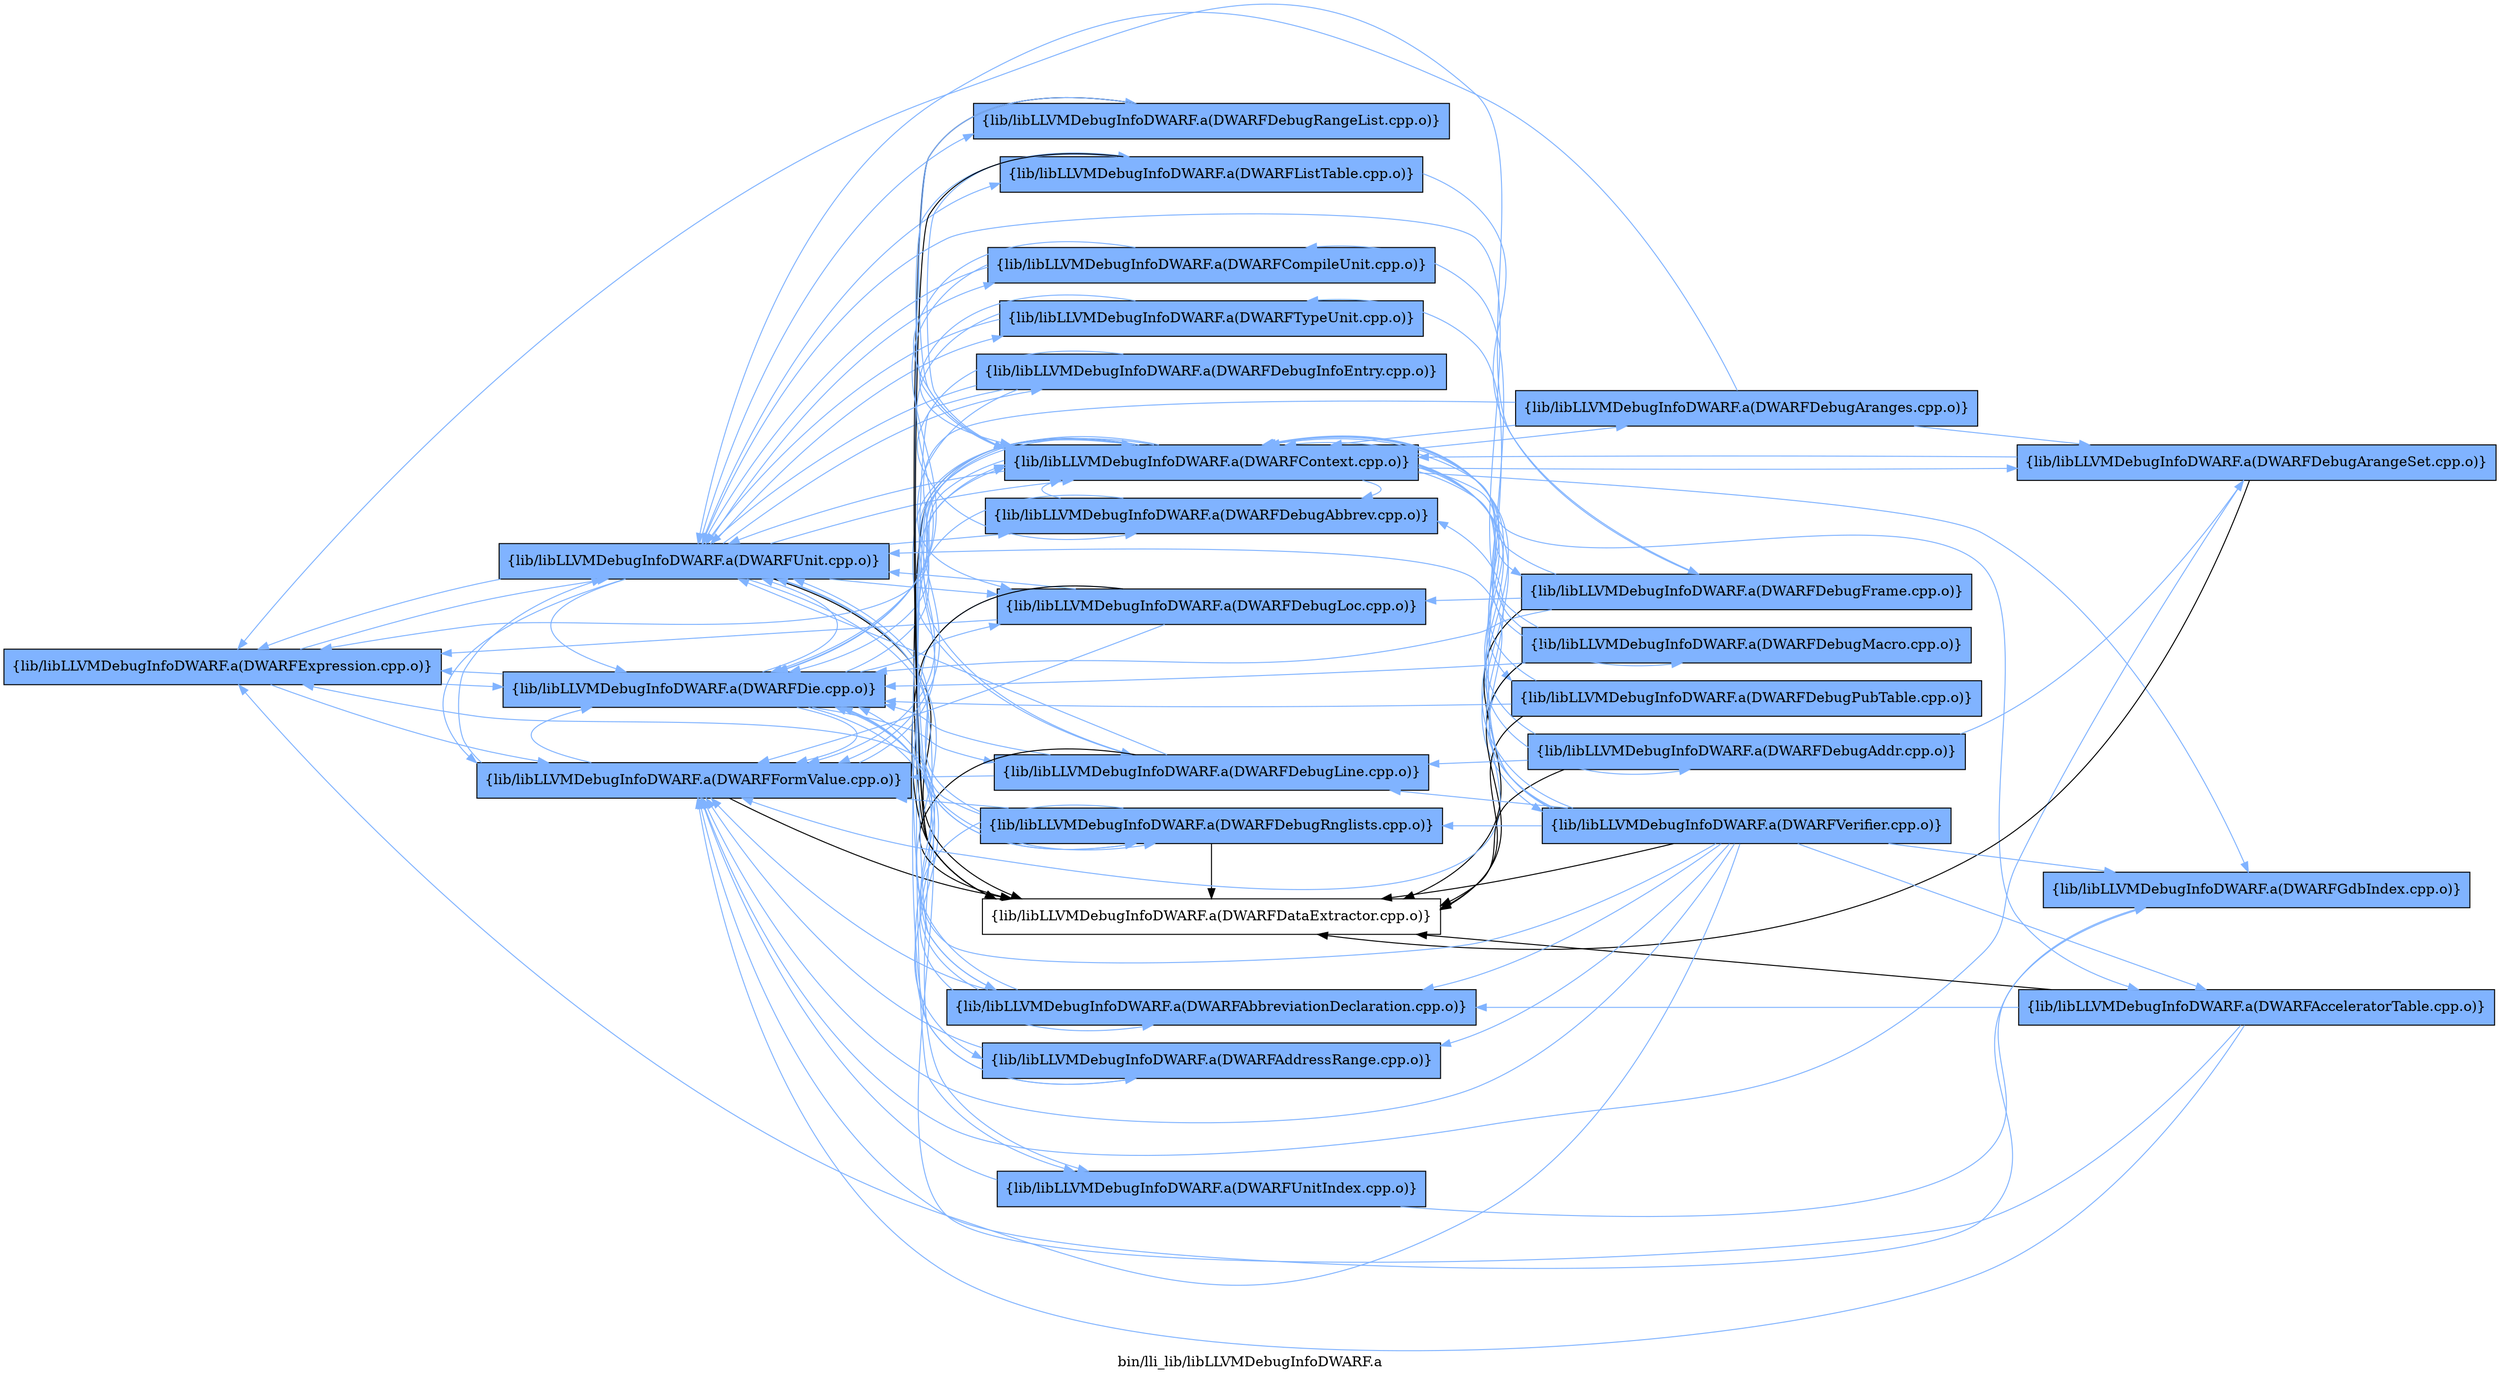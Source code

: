 digraph "bin/lli_lib/libLLVMDebugInfoDWARF.a" {
	label="bin/lli_lib/libLLVMDebugInfoDWARF.a";
	rankdir=LR;
	{ rank=same; Node0x55e6c7e09738;  }
	{ rank=same; Node0x55e6c7e09e18; Node0x55e6c7e019e8; Node0x55e6c7e27508;  }
	{ rank=same; Node0x55e6c7e07ac8; Node0x55e6c7e05278; Node0x55e6c7e05a98; Node0x55e6c7e01da8; Node0x55e6c7e0b038; Node0x55e6c7e02348; Node0x55e6c7e09788; Node0x55e6c7e04788; Node0x55e6c7e06088; Node0x55e6c7e031f8; Node0x55e6c7e02ca8; Node0x55e6c7e015d8; Node0x55e6c7e28db8; Node0x55e6c7e28728;  }

	Node0x55e6c7e09738 [shape=record,shape=box,group=1,style=filled,fillcolor="0.600000 0.5 1",label="{lib/libLLVMDebugInfoDWARF.a(DWARFExpression.cpp.o)}"];
	Node0x55e6c7e09738 -> Node0x55e6c7e09e18[color="0.600000 0.5 1"];
	Node0x55e6c7e09738 -> Node0x55e6c7e019e8[color="0.600000 0.5 1"];
	Node0x55e6c7e09738 -> Node0x55e6c7e27508[color="0.600000 0.5 1"];
	Node0x55e6c7e09e18 [shape=record,shape=box,group=1,style=filled,fillcolor="0.600000 0.5 1",label="{lib/libLLVMDebugInfoDWARF.a(DWARFDie.cpp.o)}"];
	Node0x55e6c7e09e18 -> Node0x55e6c7e09738[color="0.600000 0.5 1"];
	Node0x55e6c7e09e18 -> Node0x55e6c7e07ac8[color="0.600000 0.5 1"];
	Node0x55e6c7e09e18 -> Node0x55e6c7e05278[color="0.600000 0.5 1"];
	Node0x55e6c7e09e18 -> Node0x55e6c7e05a98[color="0.600000 0.5 1"];
	Node0x55e6c7e09e18 -> Node0x55e6c7e01da8[color="0.600000 0.5 1"];
	Node0x55e6c7e09e18 -> Node0x55e6c7e0b038[color="0.600000 0.5 1"];
	Node0x55e6c7e09e18 -> Node0x55e6c7e019e8[color="0.600000 0.5 1"];
	Node0x55e6c7e09e18 -> Node0x55e6c7e27508[color="0.600000 0.5 1"];
	Node0x55e6c7e019e8 [shape=record,shape=box,group=1,style=filled,fillcolor="0.600000 0.5 1",label="{lib/libLLVMDebugInfoDWARF.a(DWARFFormValue.cpp.o)}"];
	Node0x55e6c7e019e8 -> Node0x55e6c7e09e18[color="0.600000 0.5 1"];
	Node0x55e6c7e019e8 -> Node0x55e6c7e05278[color="0.600000 0.5 1"];
	Node0x55e6c7e019e8 -> Node0x55e6c7e02348;
	Node0x55e6c7e019e8 -> Node0x55e6c7e27508[color="0.600000 0.5 1"];
	Node0x55e6c7e27508 [shape=record,shape=box,group=1,style=filled,fillcolor="0.600000 0.5 1",label="{lib/libLLVMDebugInfoDWARF.a(DWARFUnit.cpp.o)}"];
	Node0x55e6c7e27508 -> Node0x55e6c7e09738[color="0.600000 0.5 1"];
	Node0x55e6c7e27508 -> Node0x55e6c7e09e18[color="0.600000 0.5 1"];
	Node0x55e6c7e27508 -> Node0x55e6c7e05278[color="0.600000 0.5 1"];
	Node0x55e6c7e27508 -> Node0x55e6c7e05a98[color="0.600000 0.5 1"];
	Node0x55e6c7e27508 -> Node0x55e6c7e02348;
	Node0x55e6c7e27508 -> Node0x55e6c7e09788[color="0.600000 0.5 1"];
	Node0x55e6c7e27508 -> Node0x55e6c7e04788[color="0.600000 0.5 1"];
	Node0x55e6c7e27508 -> Node0x55e6c7e06088[color="0.600000 0.5 1"];
	Node0x55e6c7e27508 -> Node0x55e6c7e019e8[color="0.600000 0.5 1"];
	Node0x55e6c7e27508 -> Node0x55e6c7e031f8[color="0.600000 0.5 1"];
	Node0x55e6c7e27508 -> Node0x55e6c7e02ca8[color="0.600000 0.5 1"];
	Node0x55e6c7e27508 -> Node0x55e6c7e015d8[color="0.600000 0.5 1"];
	Node0x55e6c7e27508 -> Node0x55e6c7e28db8[color="0.600000 0.5 1"];
	Node0x55e6c7e27508 -> Node0x55e6c7e28728[color="0.600000 0.5 1"];
	Node0x55e6c7e07ac8 [shape=record,shape=box,group=1,style=filled,fillcolor="0.600000 0.5 1",label="{lib/libLLVMDebugInfoDWARF.a(DWARFAbbreviationDeclaration.cpp.o)}"];
	Node0x55e6c7e07ac8 -> Node0x55e6c7e09e18[color="0.600000 0.5 1"];
	Node0x55e6c7e07ac8 -> Node0x55e6c7e019e8[color="0.600000 0.5 1"];
	Node0x55e6c7e07ac8 -> Node0x55e6c7e27508[color="0.600000 0.5 1"];
	Node0x55e6c7e05278 [shape=record,shape=box,group=1,style=filled,fillcolor="0.600000 0.5 1",label="{lib/libLLVMDebugInfoDWARF.a(DWARFContext.cpp.o)}"];
	Node0x55e6c7e05278 -> Node0x55e6c7e09738[color="0.600000 0.5 1"];
	Node0x55e6c7e05278 -> Node0x55e6c7e09e18[color="0.600000 0.5 1"];
	Node0x55e6c7e05278 -> Node0x55e6c7e05a98[color="0.600000 0.5 1"];
	Node0x55e6c7e05278 -> Node0x55e6c7e02348;
	Node0x55e6c7e05278 -> Node0x55e6c7e03978[color="0.600000 0.5 1"];
	Node0x55e6c7e05278 -> Node0x55e6c7e038d8[color="0.600000 0.5 1"];
	Node0x55e6c7e05278 -> Node0x55e6c7e09b48[color="0.600000 0.5 1"];
	Node0x55e6c7e05278 -> Node0x55e6c7e09d28[color="0.600000 0.5 1"];
	Node0x55e6c7e05278 -> Node0x55e6c7e09788[color="0.600000 0.5 1"];
	Node0x55e6c7e05278 -> Node0x55e6c7e0b038[color="0.600000 0.5 1"];
	Node0x55e6c7e05278 -> Node0x55e6c7e04a58[color="0.600000 0.5 1"];
	Node0x55e6c7e05278 -> Node0x55e6c7e04788[color="0.600000 0.5 1"];
	Node0x55e6c7e05278 -> Node0x55e6c7e06218[color="0.600000 0.5 1"];
	Node0x55e6c7e05278 -> Node0x55e6c7e06088[color="0.600000 0.5 1"];
	Node0x55e6c7e05278 -> Node0x55e6c7e05408[color="0.600000 0.5 1"];
	Node0x55e6c7e05278 -> Node0x55e6c7e019e8[color="0.600000 0.5 1"];
	Node0x55e6c7e05278 -> Node0x55e6c7e036a8[color="0.600000 0.5 1"];
	Node0x55e6c7e05278 -> Node0x55e6c7e031f8[color="0.600000 0.5 1"];
	Node0x55e6c7e05278 -> Node0x55e6c7e02ca8[color="0.600000 0.5 1"];
	Node0x55e6c7e05278 -> Node0x55e6c7e27508[color="0.600000 0.5 1"];
	Node0x55e6c7e05278 -> Node0x55e6c7e02bb8[color="0.600000 0.5 1"];
	Node0x55e6c7e05a98 [shape=record,shape=box,group=1,style=filled,fillcolor="0.600000 0.5 1",label="{lib/libLLVMDebugInfoDWARF.a(DWARFDebugLoc.cpp.o)}"];
	Node0x55e6c7e05a98 -> Node0x55e6c7e09738[color="0.600000 0.5 1"];
	Node0x55e6c7e05a98 -> Node0x55e6c7e02348;
	Node0x55e6c7e05a98 -> Node0x55e6c7e01da8[color="0.600000 0.5 1"];
	Node0x55e6c7e05a98 -> Node0x55e6c7e019e8[color="0.600000 0.5 1"];
	Node0x55e6c7e05a98 -> Node0x55e6c7e27508[color="0.600000 0.5 1"];
	Node0x55e6c7e01da8 [shape=record,shape=box,group=1,style=filled,fillcolor="0.600000 0.5 1",label="{lib/libLLVMDebugInfoDWARF.a(DWARFAddressRange.cpp.o)}"];
	Node0x55e6c7e01da8 -> Node0x55e6c7e019e8[color="0.600000 0.5 1"];
	Node0x55e6c7e0b038 [shape=record,shape=box,group=1,style=filled,fillcolor="0.600000 0.5 1",label="{lib/libLLVMDebugInfoDWARF.a(DWARFDebugLine.cpp.o)}"];
	Node0x55e6c7e0b038 -> Node0x55e6c7e09e18[color="0.600000 0.5 1"];
	Node0x55e6c7e0b038 -> Node0x55e6c7e05278[color="0.600000 0.5 1"];
	Node0x55e6c7e0b038 -> Node0x55e6c7e02348;
	Node0x55e6c7e0b038 -> Node0x55e6c7e019e8[color="0.600000 0.5 1"];
	Node0x55e6c7e0b038 -> Node0x55e6c7e27508[color="0.600000 0.5 1"];
	Node0x55e6c7e02348 [shape=record,shape=box,group=0,label="{lib/libLLVMDebugInfoDWARF.a(DWARFDataExtractor.cpp.o)}"];
	Node0x55e6c7e03978 [shape=record,shape=box,group=1,style=filled,fillcolor="0.600000 0.5 1",label="{lib/libLLVMDebugInfoDWARF.a(DWARFDebugAranges.cpp.o)}"];
	Node0x55e6c7e03978 -> Node0x55e6c7e09e18[color="0.600000 0.5 1"];
	Node0x55e6c7e03978 -> Node0x55e6c7e05278[color="0.600000 0.5 1"];
	Node0x55e6c7e03978 -> Node0x55e6c7e038d8[color="0.600000 0.5 1"];
	Node0x55e6c7e03978 -> Node0x55e6c7e27508[color="0.600000 0.5 1"];
	Node0x55e6c7e038d8 [shape=record,shape=box,group=1,style=filled,fillcolor="0.600000 0.5 1",label="{lib/libLLVMDebugInfoDWARF.a(DWARFDebugArangeSet.cpp.o)}"];
	Node0x55e6c7e038d8 -> Node0x55e6c7e05278[color="0.600000 0.5 1"];
	Node0x55e6c7e038d8 -> Node0x55e6c7e02348;
	Node0x55e6c7e038d8 -> Node0x55e6c7e019e8[color="0.600000 0.5 1"];
	Node0x55e6c7e09b48 [shape=record,shape=box,group=1,style=filled,fillcolor="0.600000 0.5 1",label="{lib/libLLVMDebugInfoDWARF.a(DWARFDebugFrame.cpp.o)}"];
	Node0x55e6c7e09b48 -> Node0x55e6c7e09738[color="0.600000 0.5 1"];
	Node0x55e6c7e09b48 -> Node0x55e6c7e09e18[color="0.600000 0.5 1"];
	Node0x55e6c7e09b48 -> Node0x55e6c7e05278[color="0.600000 0.5 1"];
	Node0x55e6c7e09b48 -> Node0x55e6c7e05a98[color="0.600000 0.5 1"];
	Node0x55e6c7e09b48 -> Node0x55e6c7e02348;
	Node0x55e6c7e09d28 [shape=record,shape=box,group=1,style=filled,fillcolor="0.600000 0.5 1",label="{lib/libLLVMDebugInfoDWARF.a(DWARFDebugMacro.cpp.o)}"];
	Node0x55e6c7e09d28 -> Node0x55e6c7e09e18[color="0.600000 0.5 1"];
	Node0x55e6c7e09d28 -> Node0x55e6c7e05278[color="0.600000 0.5 1"];
	Node0x55e6c7e09d28 -> Node0x55e6c7e02348;
	Node0x55e6c7e09d28 -> Node0x55e6c7e019e8[color="0.600000 0.5 1"];
	Node0x55e6c7e09d28 -> Node0x55e6c7e27508[color="0.600000 0.5 1"];
	Node0x55e6c7e09788 [shape=record,shape=box,group=1,style=filled,fillcolor="0.600000 0.5 1",label="{lib/libLLVMDebugInfoDWARF.a(DWARFDebugRnglists.cpp.o)}"];
	Node0x55e6c7e09788 -> Node0x55e6c7e09738[color="0.600000 0.5 1"];
	Node0x55e6c7e09788 -> Node0x55e6c7e02348;
	Node0x55e6c7e09788 -> Node0x55e6c7e01da8[color="0.600000 0.5 1"];
	Node0x55e6c7e09788 -> Node0x55e6c7e019e8[color="0.600000 0.5 1"];
	Node0x55e6c7e09788 -> Node0x55e6c7e27508[color="0.600000 0.5 1"];
	Node0x55e6c7e04a58 [shape=record,shape=box,group=1,style=filled,fillcolor="0.600000 0.5 1",label="{lib/libLLVMDebugInfoDWARF.a(DWARFAcceleratorTable.cpp.o)}"];
	Node0x55e6c7e04a58 -> Node0x55e6c7e09e18[color="0.600000 0.5 1"];
	Node0x55e6c7e04a58 -> Node0x55e6c7e07ac8[color="0.600000 0.5 1"];
	Node0x55e6c7e04a58 -> Node0x55e6c7e02348;
	Node0x55e6c7e04a58 -> Node0x55e6c7e019e8[color="0.600000 0.5 1"];
	Node0x55e6c7e04788 [shape=record,shape=box,group=1,style=filled,fillcolor="0.600000 0.5 1",label="{lib/libLLVMDebugInfoDWARF.a(DWARFDebugAbbrev.cpp.o)}"];
	Node0x55e6c7e04788 -> Node0x55e6c7e07ac8[color="0.600000 0.5 1"];
	Node0x55e6c7e04788 -> Node0x55e6c7e05278[color="0.600000 0.5 1"];
	Node0x55e6c7e06218 [shape=record,shape=box,group=1,style=filled,fillcolor="0.600000 0.5 1",label="{lib/libLLVMDebugInfoDWARF.a(DWARFDebugAddr.cpp.o)}"];
	Node0x55e6c7e06218 -> Node0x55e6c7e05278[color="0.600000 0.5 1"];
	Node0x55e6c7e06218 -> Node0x55e6c7e02348;
	Node0x55e6c7e06218 -> Node0x55e6c7e038d8[color="0.600000 0.5 1"];
	Node0x55e6c7e06218 -> Node0x55e6c7e0b038[color="0.600000 0.5 1"];
	Node0x55e6c7e06088 [shape=record,shape=box,group=1,style=filled,fillcolor="0.600000 0.5 1",label="{lib/libLLVMDebugInfoDWARF.a(DWARFDebugRangeList.cpp.o)}"];
	Node0x55e6c7e06088 -> Node0x55e6c7e02348;
	Node0x55e6c7e06088 -> Node0x55e6c7e09788[color="0.600000 0.5 1"];
	Node0x55e6c7e05408 [shape=record,shape=box,group=1,style=filled,fillcolor="0.600000 0.5 1",label="{lib/libLLVMDebugInfoDWARF.a(DWARFDebugPubTable.cpp.o)}"];
	Node0x55e6c7e05408 -> Node0x55e6c7e09e18[color="0.600000 0.5 1"];
	Node0x55e6c7e05408 -> Node0x55e6c7e05278[color="0.600000 0.5 1"];
	Node0x55e6c7e05408 -> Node0x55e6c7e02348;
	Node0x55e6c7e036a8 [shape=record,shape=box,group=1,style=filled,fillcolor="0.600000 0.5 1",label="{lib/libLLVMDebugInfoDWARF.a(DWARFGdbIndex.cpp.o)}"];
	Node0x55e6c7e036a8 -> Node0x55e6c7e019e8[color="0.600000 0.5 1"];
	Node0x55e6c7e031f8 [shape=record,shape=box,group=1,style=filled,fillcolor="0.600000 0.5 1",label="{lib/libLLVMDebugInfoDWARF.a(DWARFListTable.cpp.o)}"];
	Node0x55e6c7e031f8 -> Node0x55e6c7e05278[color="0.600000 0.5 1"];
	Node0x55e6c7e031f8 -> Node0x55e6c7e02348;
	Node0x55e6c7e031f8 -> Node0x55e6c7e09b48[color="0.600000 0.5 1"];
	Node0x55e6c7e02ca8 [shape=record,shape=box,group=1,style=filled,fillcolor="0.600000 0.5 1",label="{lib/libLLVMDebugInfoDWARF.a(DWARFUnitIndex.cpp.o)}"];
	Node0x55e6c7e02ca8 -> Node0x55e6c7e019e8[color="0.600000 0.5 1"];
	Node0x55e6c7e02ca8 -> Node0x55e6c7e036a8[color="0.600000 0.5 1"];
	Node0x55e6c7e02bb8 [shape=record,shape=box,group=1,style=filled,fillcolor="0.600000 0.5 1",label="{lib/libLLVMDebugInfoDWARF.a(DWARFVerifier.cpp.o)}"];
	Node0x55e6c7e02bb8 -> Node0x55e6c7e09738[color="0.600000 0.5 1"];
	Node0x55e6c7e02bb8 -> Node0x55e6c7e09e18[color="0.600000 0.5 1"];
	Node0x55e6c7e02bb8 -> Node0x55e6c7e07ac8[color="0.600000 0.5 1"];
	Node0x55e6c7e02bb8 -> Node0x55e6c7e05278[color="0.600000 0.5 1"];
	Node0x55e6c7e02bb8 -> Node0x55e6c7e02348;
	Node0x55e6c7e02bb8 -> Node0x55e6c7e01da8[color="0.600000 0.5 1"];
	Node0x55e6c7e02bb8 -> Node0x55e6c7e09788[color="0.600000 0.5 1"];
	Node0x55e6c7e02bb8 -> Node0x55e6c7e0b038[color="0.600000 0.5 1"];
	Node0x55e6c7e02bb8 -> Node0x55e6c7e04a58[color="0.600000 0.5 1"];
	Node0x55e6c7e02bb8 -> Node0x55e6c7e04788[color="0.600000 0.5 1"];
	Node0x55e6c7e02bb8 -> Node0x55e6c7e019e8[color="0.600000 0.5 1"];
	Node0x55e6c7e02bb8 -> Node0x55e6c7e036a8[color="0.600000 0.5 1"];
	Node0x55e6c7e02bb8 -> Node0x55e6c7e27508[color="0.600000 0.5 1"];
	Node0x55e6c7e02bb8 -> Node0x55e6c7e28db8[color="0.600000 0.5 1"];
	Node0x55e6c7e02bb8 -> Node0x55e6c7e28728[color="0.600000 0.5 1"];
	Node0x55e6c7e015d8 [shape=record,shape=box,group=1,style=filled,fillcolor="0.600000 0.5 1",label="{lib/libLLVMDebugInfoDWARF.a(DWARFDebugInfoEntry.cpp.o)}"];
	Node0x55e6c7e015d8 -> Node0x55e6c7e07ac8[color="0.600000 0.5 1"];
	Node0x55e6c7e015d8 -> Node0x55e6c7e04788[color="0.600000 0.5 1"];
	Node0x55e6c7e015d8 -> Node0x55e6c7e019e8[color="0.600000 0.5 1"];
	Node0x55e6c7e015d8 -> Node0x55e6c7e27508[color="0.600000 0.5 1"];
	Node0x55e6c7e28db8 [shape=record,shape=box,group=1,style=filled,fillcolor="0.600000 0.5 1",label="{lib/libLLVMDebugInfoDWARF.a(DWARFTypeUnit.cpp.o)}"];
	Node0x55e6c7e28db8 -> Node0x55e6c7e09e18[color="0.600000 0.5 1"];
	Node0x55e6c7e28db8 -> Node0x55e6c7e05278[color="0.600000 0.5 1"];
	Node0x55e6c7e28db8 -> Node0x55e6c7e27508[color="0.600000 0.5 1"];
	Node0x55e6c7e28728 [shape=record,shape=box,group=1,style=filled,fillcolor="0.600000 0.5 1",label="{lib/libLLVMDebugInfoDWARF.a(DWARFCompileUnit.cpp.o)}"];
	Node0x55e6c7e28728 -> Node0x55e6c7e09e18[color="0.600000 0.5 1"];
	Node0x55e6c7e28728 -> Node0x55e6c7e05278[color="0.600000 0.5 1"];
	Node0x55e6c7e28728 -> Node0x55e6c7e27508[color="0.600000 0.5 1"];
}
